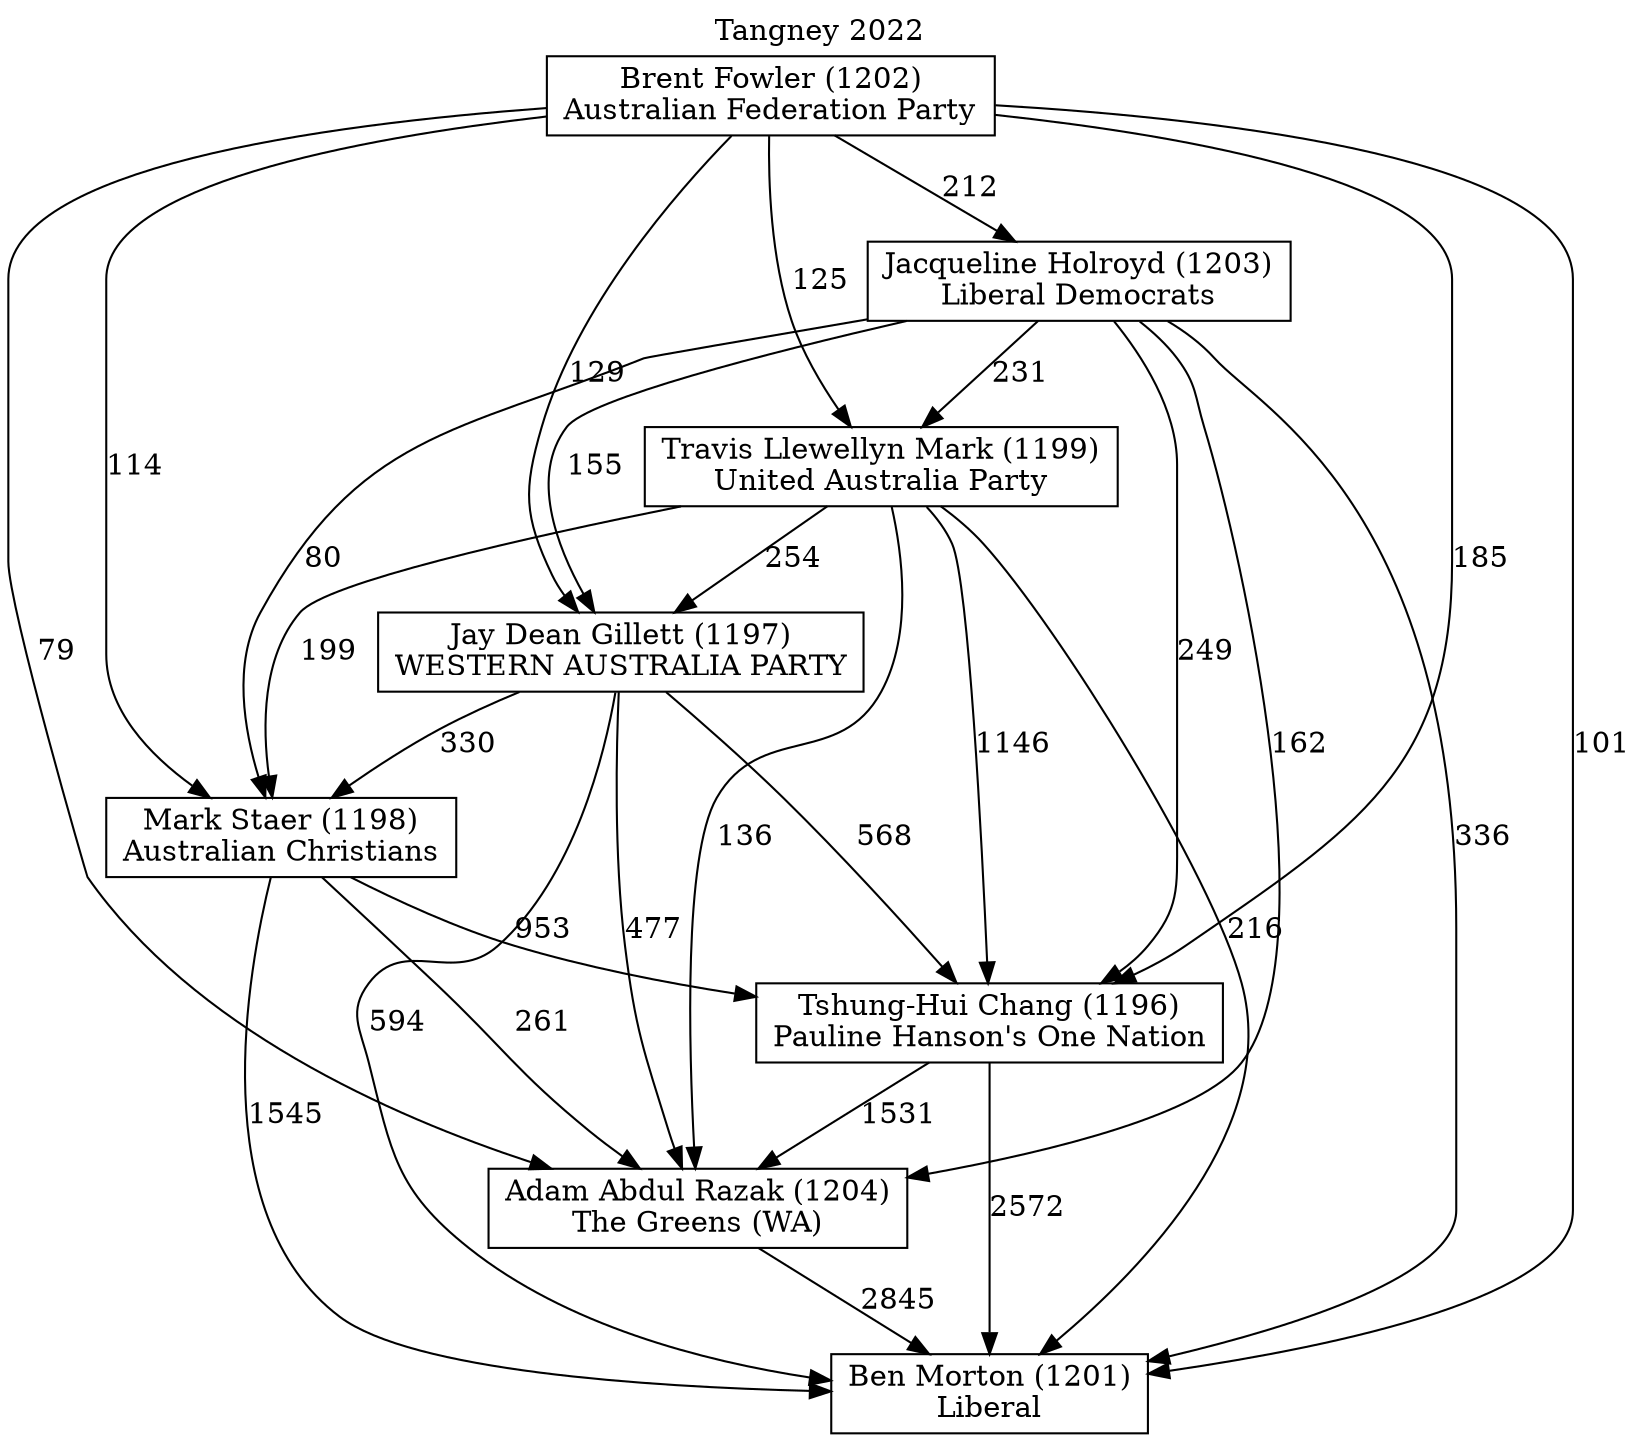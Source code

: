 // House preference flow
digraph "Ben Morton (1201)_Tangney_2022" {
	graph [label="Tangney 2022" labelloc=t mclimit=2]
	node [shape=box]
	"Ben Morton (1201)" [label="Ben Morton (1201)
Liberal"]
	"Adam Abdul Razak (1204)" [label="Adam Abdul Razak (1204)
The Greens (WA)"]
	"Tshung-Hui Chang (1196)" [label="Tshung-Hui Chang (1196)
Pauline Hanson's One Nation"]
	"Mark Staer (1198)" [label="Mark Staer (1198)
Australian Christians"]
	"Jay Dean Gillett (1197)" [label="Jay Dean Gillett (1197)
WESTERN AUSTRALIA PARTY"]
	"Travis Llewellyn Mark (1199)" [label="Travis Llewellyn Mark (1199)
United Australia Party"]
	"Jacqueline Holroyd (1203)" [label="Jacqueline Holroyd (1203)
Liberal Democrats"]
	"Brent Fowler (1202)" [label="Brent Fowler (1202)
Australian Federation Party"]
	"Adam Abdul Razak (1204)" -> "Ben Morton (1201)" [label=2845]
	"Tshung-Hui Chang (1196)" -> "Adam Abdul Razak (1204)" [label=1531]
	"Mark Staer (1198)" -> "Tshung-Hui Chang (1196)" [label=953]
	"Jay Dean Gillett (1197)" -> "Mark Staer (1198)" [label=330]
	"Travis Llewellyn Mark (1199)" -> "Jay Dean Gillett (1197)" [label=254]
	"Jacqueline Holroyd (1203)" -> "Travis Llewellyn Mark (1199)" [label=231]
	"Brent Fowler (1202)" -> "Jacqueline Holroyd (1203)" [label=212]
	"Tshung-Hui Chang (1196)" -> "Ben Morton (1201)" [label=2572]
	"Mark Staer (1198)" -> "Ben Morton (1201)" [label=1545]
	"Jay Dean Gillett (1197)" -> "Ben Morton (1201)" [label=594]
	"Travis Llewellyn Mark (1199)" -> "Ben Morton (1201)" [label=216]
	"Jacqueline Holroyd (1203)" -> "Ben Morton (1201)" [label=336]
	"Brent Fowler (1202)" -> "Ben Morton (1201)" [label=101]
	"Brent Fowler (1202)" -> "Travis Llewellyn Mark (1199)" [label=125]
	"Jacqueline Holroyd (1203)" -> "Jay Dean Gillett (1197)" [label=155]
	"Brent Fowler (1202)" -> "Jay Dean Gillett (1197)" [label=129]
	"Travis Llewellyn Mark (1199)" -> "Mark Staer (1198)" [label=199]
	"Jacqueline Holroyd (1203)" -> "Mark Staer (1198)" [label=80]
	"Brent Fowler (1202)" -> "Mark Staer (1198)" [label=114]
	"Jay Dean Gillett (1197)" -> "Tshung-Hui Chang (1196)" [label=568]
	"Travis Llewellyn Mark (1199)" -> "Tshung-Hui Chang (1196)" [label=1146]
	"Jacqueline Holroyd (1203)" -> "Tshung-Hui Chang (1196)" [label=249]
	"Brent Fowler (1202)" -> "Tshung-Hui Chang (1196)" [label=185]
	"Mark Staer (1198)" -> "Adam Abdul Razak (1204)" [label=261]
	"Jay Dean Gillett (1197)" -> "Adam Abdul Razak (1204)" [label=477]
	"Travis Llewellyn Mark (1199)" -> "Adam Abdul Razak (1204)" [label=136]
	"Jacqueline Holroyd (1203)" -> "Adam Abdul Razak (1204)" [label=162]
	"Brent Fowler (1202)" -> "Adam Abdul Razak (1204)" [label=79]
}
